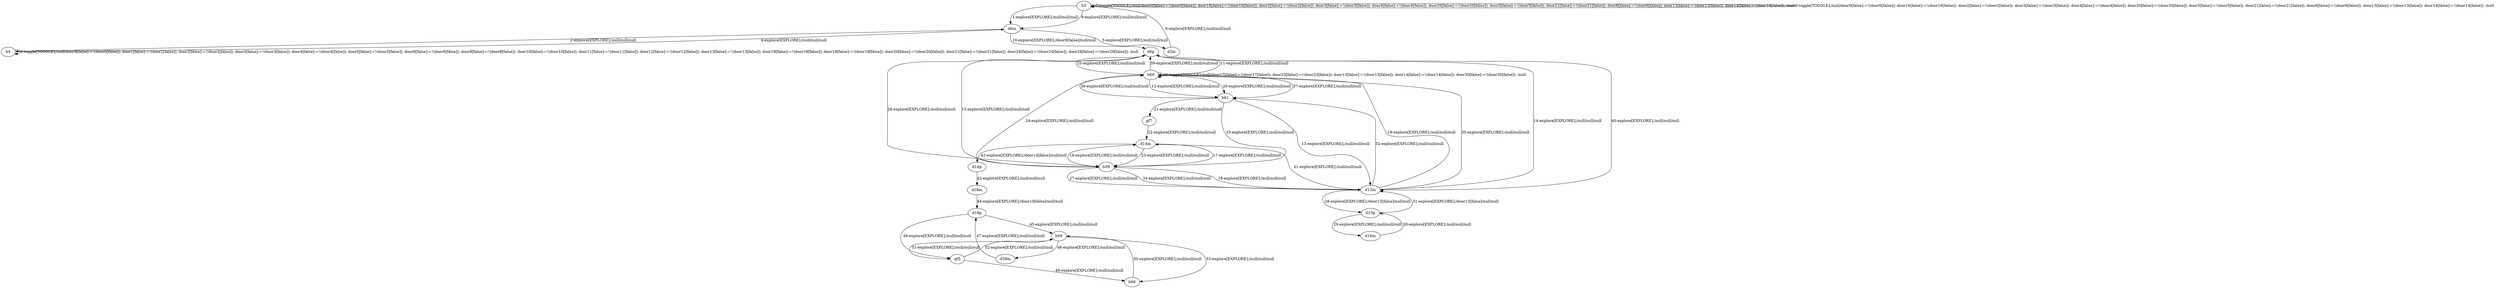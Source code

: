 # Total number of goals covered by this test: 1
# b69 --> b68

digraph g {
"b3" -> "d6m" [label = "1-explore[EXPLORE];/null/null/null"];
"d6m" -> "b4" [label = "2-explore[EXPLORE];/null/null/null"];
"b4" -> "b4" [label = "3-toggle[TOGGLE];/null/door0[false]:=!(door0[false]); door1[false]:=!(door1[false]); door2[false]:=!(door2[false]); door3[false]:=!(door3[false]); door4[false]:=!(door4[false]); door5[false]:=!(door5[false]); door6[false]:=!(door6[false]); door8[false]:=!(door8[false]); door10[false]:=!(door10[false]); door11[false]:=!(door11[false]); door12[false]:=!(door12[false]); door13[false]:=!(door13[false]); door18[false]:=!(door18[false]); door19[false]:=!(door19[false]); door20[false]:=!(door20[false]); door21[false]:=!(door21[false]); door24[false]:=!(door24[false]); door28[false]:=!(door28[false]); /null"];
"b4" -> "d6m" [label = "4-explore[EXPLORE];/null/null/null"];
"d6m" -> "d2m" [label = "5-explore[EXPLORE];/null/null/null"];
"d2m" -> "b3" [label = "6-explore[EXPLORE];/null/null/null"];
"b3" -> "b3" [label = "7-toggle[TOGGLE];/null/door0[false]:=!(door0[false]); door16[false]:=!(door16[false]); door2[false]:=!(door2[false]); door3[false]:=!(door3[false]); door4[false]:=!(door4[false]); door20[false]:=!(door20[false]); door5[false]:=!(door5[false]); door21[false]:=!(door21[false]); door6[false]:=!(door6[false]); door13[false]:=!(door13[false]); door14[false]:=!(door14[false]); /null"];
"b3" -> "b3" [label = "8-toggle[TOGGLE];/null/door0[false]:=!(door0[false]); door16[false]:=!(door16[false]); door2[false]:=!(door2[false]); door3[false]:=!(door3[false]); door4[false]:=!(door4[false]); door20[false]:=!(door20[false]); door5[false]:=!(door5[false]); door21[false]:=!(door21[false]); door6[false]:=!(door6[false]); door13[false]:=!(door13[false]); door14[false]:=!(door14[false]); /null"];
"b3" -> "d6m" [label = "9-explore[EXPLORE];/null/null/null"];
"d6m" -> "d6p" [label = "10-explore[EXPLORE];/door6[false]/null/null"];
"d6p" -> "b60" [label = "11-explore[EXPLORE];/null/null/null"];
"b60" -> "b61" [label = "12-explore[EXPLORE];/null/null/null"];
"b61" -> "d13m" [label = "13-explore[EXPLORE];/null/null/null"];
"d13m" -> "d6p" [label = "14-explore[EXPLORE];/null/null/null"];
"d6p" -> "b59" [label = "15-explore[EXPLORE];/null/null/null"];
"b59" -> "d14m" [label = "16-explore[EXPLORE];/null/null/null"];
"d14m" -> "b59" [label = "17-explore[EXPLORE];/null/null/null"];
"b59" -> "d13m" [label = "18-explore[EXPLORE];/null/null/null"];
"d13m" -> "b60" [label = "19-explore[EXPLORE];/null/null/null"];
"b60" -> "b61" [label = "20-explore[EXPLORE];/null/null/null"];
"b61" -> "gf7" [label = "21-explore[EXPLORE];/null/null/null"];
"gf7" -> "d14m" [label = "22-explore[EXPLORE];/null/null/null"];
"d14m" -> "b59" [label = "23-explore[EXPLORE];/null/null/null"];
"b59" -> "b60" [label = "24-explore[EXPLORE];/null/null/null"];
"b60" -> "d6p" [label = "25-explore[EXPLORE];/null/null/null"];
"d6p" -> "b59" [label = "26-explore[EXPLORE];/null/null/null"];
"b59" -> "d13m" [label = "27-explore[EXPLORE];/null/null/null"];
"d13m" -> "d13p" [label = "28-explore[EXPLORE];/door13[false]/null/null"];
"d13p" -> "d16m" [label = "29-explore[EXPLORE];/null/null/null"];
"d16m" -> "d13p" [label = "30-explore[EXPLORE];/null/null/null"];
"d13p" -> "d13m" [label = "31-explore[EXPLORE];/door13[false]/null/null"];
"d13m" -> "b61" [label = "32-explore[EXPLORE];/null/null/null"];
"b61" -> "b59" [label = "33-explore[EXPLORE];/null/null/null"];
"b59" -> "d13m" [label = "34-explore[EXPLORE];/null/null/null"];
"d13m" -> "b60" [label = "35-explore[EXPLORE];/null/null/null"];
"b60" -> "b60" [label = "36-toggle[TOGGLE];/null/door17[false]:=!(door17[false]); door23[false]:=!(door23[false]); door13[false]:=!(door13[false]); door14[false]:=!(door14[false]); door30[false]:=!(door30[false]); /null"];
"b60" -> "b61" [label = "37-explore[EXPLORE];/null/null/null"];
"b61" -> "b60" [label = "38-explore[EXPLORE];/null/null/null"];
"b60" -> "d6p" [label = "39-explore[EXPLORE];/null/null/null"];
"d6p" -> "d13m" [label = "40-explore[EXPLORE];/null/null/null"];
"d13m" -> "d14m" [label = "41-explore[EXPLORE];/null/null/null"];
"d14m" -> "d14p" [label = "42-explore[EXPLORE];/door14[false]/null/null"];
"d14p" -> "d18m" [label = "43-explore[EXPLORE];/null/null/null"];
"d18m" -> "d18p" [label = "44-explore[EXPLORE];/door18[false]/null/null"];
"d18p" -> "b69" [label = "45-explore[EXPLORE];/null/null/null"];
"b69" -> "d39m" [label = "46-explore[EXPLORE];/null/null/null"];
"d39m" -> "d18p" [label = "47-explore[EXPLORE];/null/null/null"];
"d18p" -> "gf5" [label = "48-explore[EXPLORE];/null/null/null"];
"gf5" -> "b68" [label = "49-explore[EXPLORE];/null/null/null"];
"b68" -> "b69" [label = "50-explore[EXPLORE];/null/null/null"];
"b69" -> "gf5" [label = "51-explore[EXPLORE];/null/null/null"];
"gf5" -> "b69" [label = "52-explore[EXPLORE];/null/null/null"];
"b69" -> "b68" [label = "53-explore[EXPLORE];/null/null/null"];
}
